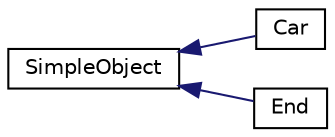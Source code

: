 digraph "Graphical Class Hierarchy"
{
  edge [fontname="Helvetica",fontsize="10",labelfontname="Helvetica",labelfontsize="10"];
  node [fontname="Helvetica",fontsize="10",shape=record];
  rankdir="LR";
  Node1 [label="SimpleObject",height=0.2,width=0.4,color="black", fillcolor="white", style="filled",URL="$class_simple_object.html"];
  Node1 -> Node2 [dir="back",color="midnightblue",fontsize="10",style="solid",fontname="Helvetica"];
  Node2 [label="Car",height=0.2,width=0.4,color="black", fillcolor="white", style="filled",URL="$class_car.html"];
  Node1 -> Node3 [dir="back",color="midnightblue",fontsize="10",style="solid",fontname="Helvetica"];
  Node3 [label="End",height=0.2,width=0.4,color="black", fillcolor="white", style="filled",URL="$class_end.html"];
}
